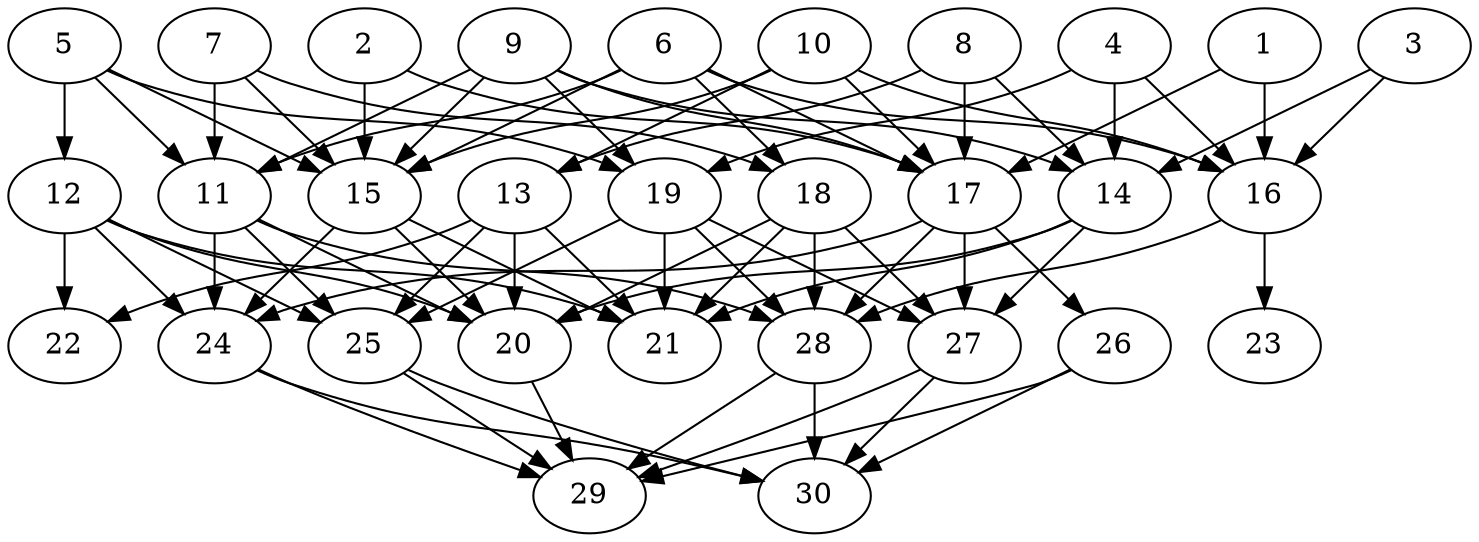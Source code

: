 // DAG automatically generated by daggen at Thu Oct  3 14:04:18 2019
// ./daggen --dot -n 30 --ccr 0.3 --fat 0.7 --regular 0.9 --density 0.6 --mindata 5242880 --maxdata 52428800 
digraph G {
  1 [size="65112747", alpha="0.03", expect_size="19533824"] 
  1 -> 16 [size ="19533824"]
  1 -> 17 [size ="19533824"]
  2 [size="27985920", alpha="0.14", expect_size="8395776"] 
  2 -> 15 [size ="8395776"]
  2 -> 17 [size ="8395776"]
  3 [size="32157013", alpha="0.19", expect_size="9647104"] 
  3 -> 14 [size ="9647104"]
  3 -> 16 [size ="9647104"]
  4 [size="29740373", alpha="0.16", expect_size="8922112"] 
  4 -> 14 [size ="8922112"]
  4 -> 16 [size ="8922112"]
  4 -> 19 [size ="8922112"]
  5 [size="168936107", alpha="0.06", expect_size="50680832"] 
  5 -> 11 [size ="50680832"]
  5 -> 12 [size ="50680832"]
  5 -> 15 [size ="50680832"]
  5 -> 19 [size ="50680832"]
  6 [size="94351360", alpha="0.01", expect_size="28305408"] 
  6 -> 11 [size ="28305408"]
  6 -> 15 [size ="28305408"]
  6 -> 16 [size ="28305408"]
  6 -> 17 [size ="28305408"]
  6 -> 18 [size ="28305408"]
  7 [size="68631893", alpha="0.02", expect_size="20589568"] 
  7 -> 11 [size ="20589568"]
  7 -> 15 [size ="20589568"]
  7 -> 18 [size ="20589568"]
  8 [size="154490880", alpha="0.11", expect_size="46347264"] 
  8 -> 13 [size ="46347264"]
  8 -> 14 [size ="46347264"]
  8 -> 17 [size ="46347264"]
  9 [size="35908267", alpha="0.00", expect_size="10772480"] 
  9 -> 11 [size ="10772480"]
  9 -> 14 [size ="10772480"]
  9 -> 15 [size ="10772480"]
  9 -> 17 [size ="10772480"]
  9 -> 19 [size ="10772480"]
  10 [size="162853547", alpha="0.04", expect_size="48856064"] 
  10 -> 13 [size ="48856064"]
  10 -> 15 [size ="48856064"]
  10 -> 16 [size ="48856064"]
  10 -> 17 [size ="48856064"]
  11 [size="131648853", alpha="0.06", expect_size="39494656"] 
  11 -> 20 [size ="39494656"]
  11 -> 24 [size ="39494656"]
  11 -> 25 [size ="39494656"]
  11 -> 28 [size ="39494656"]
  12 [size="153797973", alpha="0.11", expect_size="46139392"] 
  12 -> 20 [size ="46139392"]
  12 -> 21 [size ="46139392"]
  12 -> 22 [size ="46139392"]
  12 -> 24 [size ="46139392"]
  12 -> 25 [size ="46139392"]
  13 [size="105728000", alpha="0.17", expect_size="31718400"] 
  13 -> 20 [size ="31718400"]
  13 -> 21 [size ="31718400"]
  13 -> 22 [size ="31718400"]
  13 -> 25 [size ="31718400"]
  14 [size="98068480", alpha="0.08", expect_size="29420544"] 
  14 -> 20 [size ="29420544"]
  14 -> 21 [size ="29420544"]
  14 -> 27 [size ="29420544"]
  15 [size="65908053", alpha="0.17", expect_size="19772416"] 
  15 -> 20 [size ="19772416"]
  15 -> 21 [size ="19772416"]
  15 -> 24 [size ="19772416"]
  16 [size="109643093", alpha="0.09", expect_size="32892928"] 
  16 -> 23 [size ="32892928"]
  16 -> 28 [size ="32892928"]
  17 [size="113923413", alpha="0.04", expect_size="34177024"] 
  17 -> 24 [size ="34177024"]
  17 -> 26 [size ="34177024"]
  17 -> 27 [size ="34177024"]
  17 -> 28 [size ="34177024"]
  18 [size="129536000", alpha="0.16", expect_size="38860800"] 
  18 -> 20 [size ="38860800"]
  18 -> 21 [size ="38860800"]
  18 -> 27 [size ="38860800"]
  18 -> 28 [size ="38860800"]
  19 [size="57808213", alpha="0.20", expect_size="17342464"] 
  19 -> 21 [size ="17342464"]
  19 -> 25 [size ="17342464"]
  19 -> 27 [size ="17342464"]
  19 -> 28 [size ="17342464"]
  20 [size="58071040", alpha="0.09", expect_size="17421312"] 
  20 -> 29 [size ="17421312"]
  21 [size="92668587", alpha="0.04", expect_size="27800576"] 
  22 [size="140083200", alpha="0.00", expect_size="42024960"] 
  23 [size="68512427", alpha="0.18", expect_size="20553728"] 
  24 [size="47831040", alpha="0.18", expect_size="14349312"] 
  24 -> 29 [size ="14349312"]
  24 -> 30 [size ="14349312"]
  25 [size="108165120", alpha="0.17", expect_size="32449536"] 
  25 -> 29 [size ="32449536"]
  25 -> 30 [size ="32449536"]
  26 [size="85695147", alpha="0.06", expect_size="25708544"] 
  26 -> 29 [size ="25708544"]
  26 -> 30 [size ="25708544"]
  27 [size="158037333", alpha="0.02", expect_size="47411200"] 
  27 -> 29 [size ="47411200"]
  27 -> 30 [size ="47411200"]
  28 [size="29774507", alpha="0.14", expect_size="8932352"] 
  28 -> 29 [size ="8932352"]
  28 -> 30 [size ="8932352"]
  29 [size="156699307", alpha="0.10", expect_size="47009792"] 
  30 [size="153367893", alpha="0.03", expect_size="46010368"] 
}
